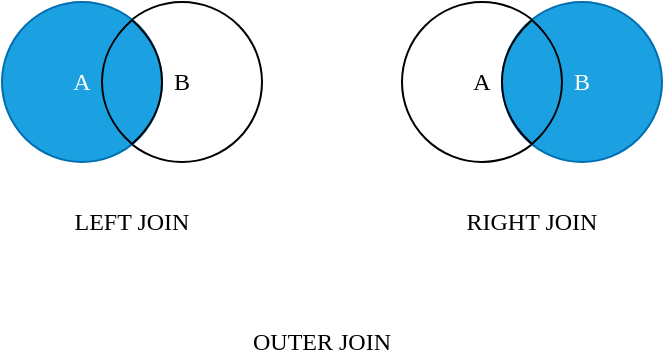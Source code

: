 <mxfile version="13.2.4" type="device"><diagram id="PzFS92eOaOLwuiU7qcu7" name="第 1 页"><mxGraphModel dx="946" dy="597" grid="1" gridSize="10" guides="1" tooltips="1" connect="1" arrows="1" fold="1" page="1" pageScale="1" pageWidth="827" pageHeight="1169" math="0" shadow="0"><root><mxCell id="0"/><mxCell id="1" parent="0"/><mxCell id="vWEiWmaBNn1zqJFliAb0-1" value="A" style="ellipse;whiteSpace=wrap;html=1;aspect=fixed;fontFamily=Comic Sans MS;" vertex="1" parent="1"><mxGeometry x="280" y="80" width="80" height="80" as="geometry"/></mxCell><mxCell id="vWEiWmaBNn1zqJFliAb0-2" value="B" style="ellipse;whiteSpace=wrap;html=1;aspect=fixed;fontFamily=Comic Sans MS;fillColor=#1ba1e2;strokeColor=#006EAF;fontColor=#ffffff;" vertex="1" parent="1"><mxGeometry x="330" y="80" width="80" height="80" as="geometry"/></mxCell><mxCell id="vWEiWmaBNn1zqJFliAb0-3" value="B" style="ellipse;whiteSpace=wrap;html=1;aspect=fixed;fontFamily=Comic Sans MS;" vertex="1" parent="1"><mxGeometry x="130" y="80" width="80" height="80" as="geometry"/></mxCell><mxCell id="vWEiWmaBNn1zqJFliAb0-4" value="A" style="ellipse;whiteSpace=wrap;html=1;aspect=fixed;fontFamily=Comic Sans MS;fillColor=#1ba1e2;strokeColor=#006EAF;fontColor=#ffffff;" vertex="1" parent="1"><mxGeometry x="80" y="80" width="80" height="80" as="geometry"/></mxCell><mxCell id="vWEiWmaBNn1zqJFliAb0-5" value="" style="whiteSpace=wrap;html=1;shape=mxgraph.basic.pointed_oval;fillColor=#1ba1e2;strokeColor=#000000;fontColor=#ffffff;fontFamily=Comic Sans MS;strokeWidth=1;" vertex="1" parent="1"><mxGeometry x="125" y="89" width="40" height="62" as="geometry"/></mxCell><mxCell id="vWEiWmaBNn1zqJFliAb0-6" value="LEFT JOIN" style="text;html=1;strokeColor=none;fillColor=none;align=center;verticalAlign=middle;whiteSpace=wrap;rounded=0;fontFamily=Comic Sans MS;" vertex="1" parent="1"><mxGeometry x="85" y="180" width="120" height="20" as="geometry"/></mxCell><mxCell id="vWEiWmaBNn1zqJFliAb0-7" value="" style="whiteSpace=wrap;html=1;shape=mxgraph.basic.pointed_oval;fillColor=#1ba1e2;strokeColor=#000000;fontColor=#ffffff;fontFamily=Comic Sans MS;strokeWidth=1;" vertex="1" parent="1"><mxGeometry x="325" y="89" width="40" height="62" as="geometry"/></mxCell><mxCell id="vWEiWmaBNn1zqJFliAb0-8" value="RIGHT JOIN" style="text;html=1;strokeColor=none;fillColor=none;align=center;verticalAlign=middle;whiteSpace=wrap;rounded=0;fontFamily=Comic Sans MS;" vertex="1" parent="1"><mxGeometry x="285" y="180" width="120" height="20" as="geometry"/></mxCell><mxCell id="vWEiWmaBNn1zqJFliAb0-9" value="OUTER JOIN" style="text;html=1;strokeColor=none;fillColor=none;align=center;verticalAlign=middle;whiteSpace=wrap;rounded=0;fontFamily=Comic Sans MS;" vertex="1" parent="1"><mxGeometry x="180" y="240" width="120" height="20" as="geometry"/></mxCell></root></mxGraphModel></diagram></mxfile>